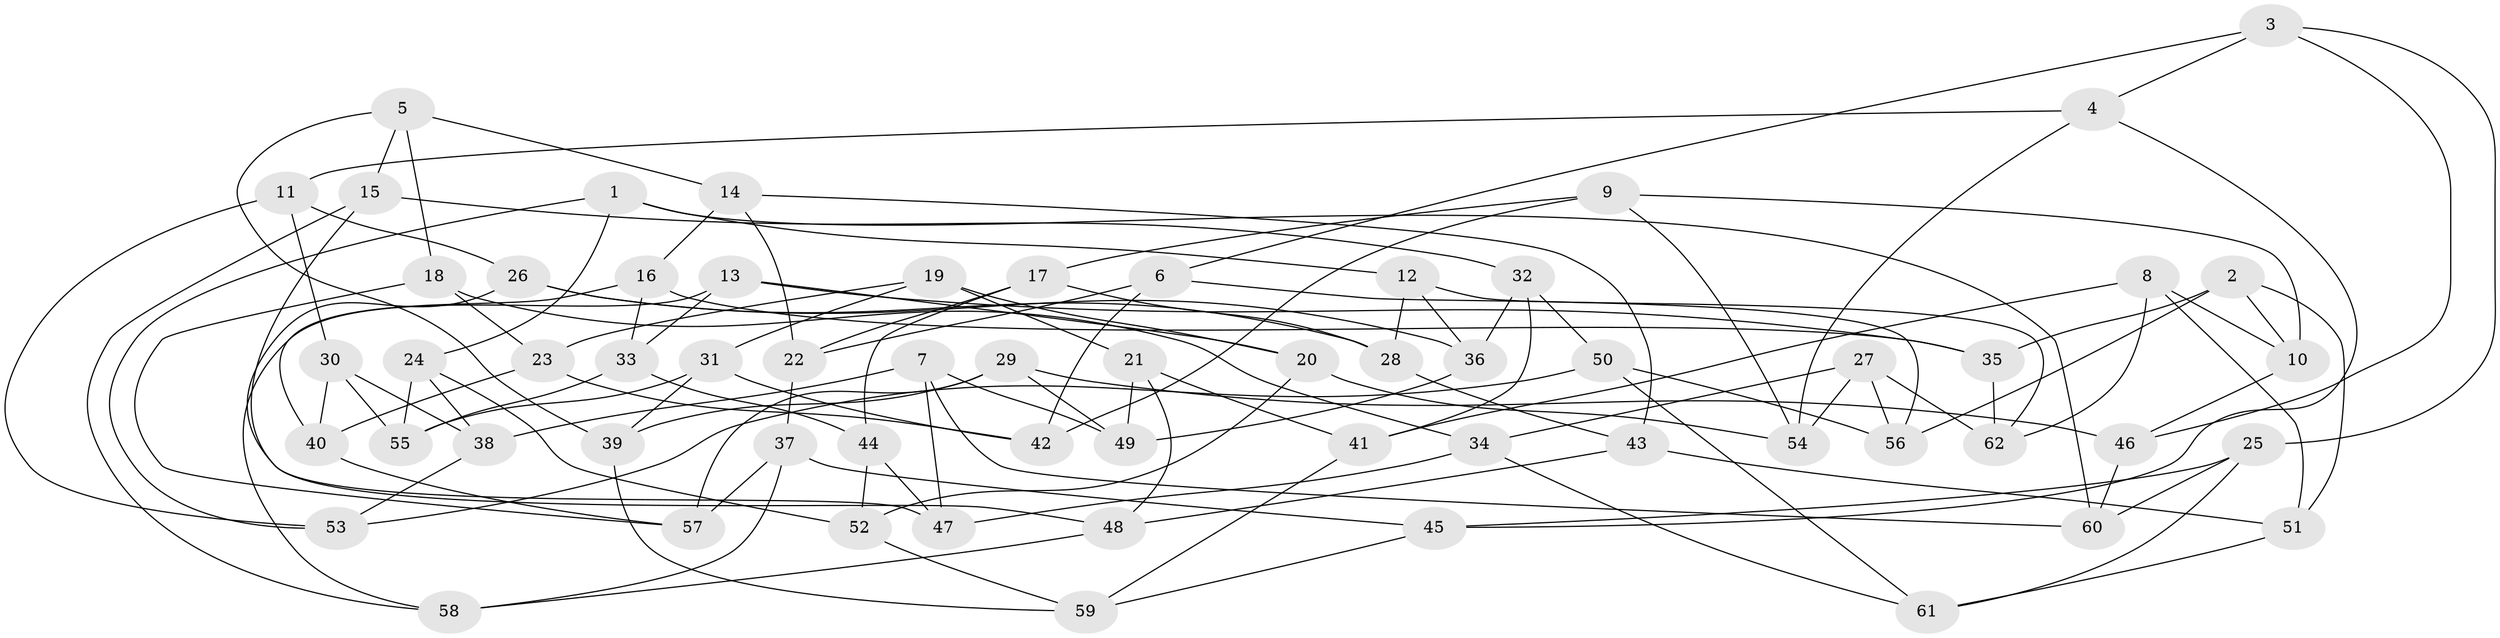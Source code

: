 // coarse degree distribution, {4: 0.7441860465116279, 7: 0.046511627906976744, 3: 0.046511627906976744, 5: 0.11627906976744186, 8: 0.023255813953488372, 11: 0.023255813953488372}
// Generated by graph-tools (version 1.1) at 2025/01/03/04/25 22:01:16]
// undirected, 62 vertices, 124 edges
graph export_dot {
graph [start="1"]
  node [color=gray90,style=filled];
  1;
  2;
  3;
  4;
  5;
  6;
  7;
  8;
  9;
  10;
  11;
  12;
  13;
  14;
  15;
  16;
  17;
  18;
  19;
  20;
  21;
  22;
  23;
  24;
  25;
  26;
  27;
  28;
  29;
  30;
  31;
  32;
  33;
  34;
  35;
  36;
  37;
  38;
  39;
  40;
  41;
  42;
  43;
  44;
  45;
  46;
  47;
  48;
  49;
  50;
  51;
  52;
  53;
  54;
  55;
  56;
  57;
  58;
  59;
  60;
  61;
  62;
  1 -- 60;
  1 -- 53;
  1 -- 24;
  1 -- 12;
  2 -- 35;
  2 -- 51;
  2 -- 56;
  2 -- 10;
  3 -- 46;
  3 -- 6;
  3 -- 25;
  3 -- 4;
  4 -- 45;
  4 -- 11;
  4 -- 54;
  5 -- 18;
  5 -- 14;
  5 -- 39;
  5 -- 15;
  6 -- 42;
  6 -- 22;
  6 -- 56;
  7 -- 47;
  7 -- 60;
  7 -- 38;
  7 -- 49;
  8 -- 51;
  8 -- 41;
  8 -- 62;
  8 -- 10;
  9 -- 17;
  9 -- 42;
  9 -- 10;
  9 -- 54;
  10 -- 46;
  11 -- 53;
  11 -- 26;
  11 -- 30;
  12 -- 28;
  12 -- 62;
  12 -- 36;
  13 -- 35;
  13 -- 58;
  13 -- 20;
  13 -- 33;
  14 -- 16;
  14 -- 43;
  14 -- 22;
  15 -- 58;
  15 -- 47;
  15 -- 32;
  16 -- 40;
  16 -- 33;
  16 -- 35;
  17 -- 28;
  17 -- 22;
  17 -- 44;
  18 -- 57;
  18 -- 34;
  18 -- 23;
  19 -- 20;
  19 -- 23;
  19 -- 21;
  19 -- 31;
  20 -- 52;
  20 -- 54;
  21 -- 41;
  21 -- 49;
  21 -- 48;
  22 -- 37;
  23 -- 40;
  23 -- 42;
  24 -- 55;
  24 -- 38;
  24 -- 52;
  25 -- 60;
  25 -- 61;
  25 -- 45;
  26 -- 28;
  26 -- 36;
  26 -- 48;
  27 -- 56;
  27 -- 34;
  27 -- 62;
  27 -- 54;
  28 -- 43;
  29 -- 57;
  29 -- 49;
  29 -- 46;
  29 -- 39;
  30 -- 40;
  30 -- 38;
  30 -- 55;
  31 -- 55;
  31 -- 39;
  31 -- 42;
  32 -- 50;
  32 -- 36;
  32 -- 41;
  33 -- 55;
  33 -- 44;
  34 -- 61;
  34 -- 47;
  35 -- 62;
  36 -- 49;
  37 -- 57;
  37 -- 45;
  37 -- 58;
  38 -- 53;
  39 -- 59;
  40 -- 57;
  41 -- 59;
  43 -- 48;
  43 -- 51;
  44 -- 52;
  44 -- 47;
  45 -- 59;
  46 -- 60;
  48 -- 58;
  50 -- 61;
  50 -- 56;
  50 -- 53;
  51 -- 61;
  52 -- 59;
}
